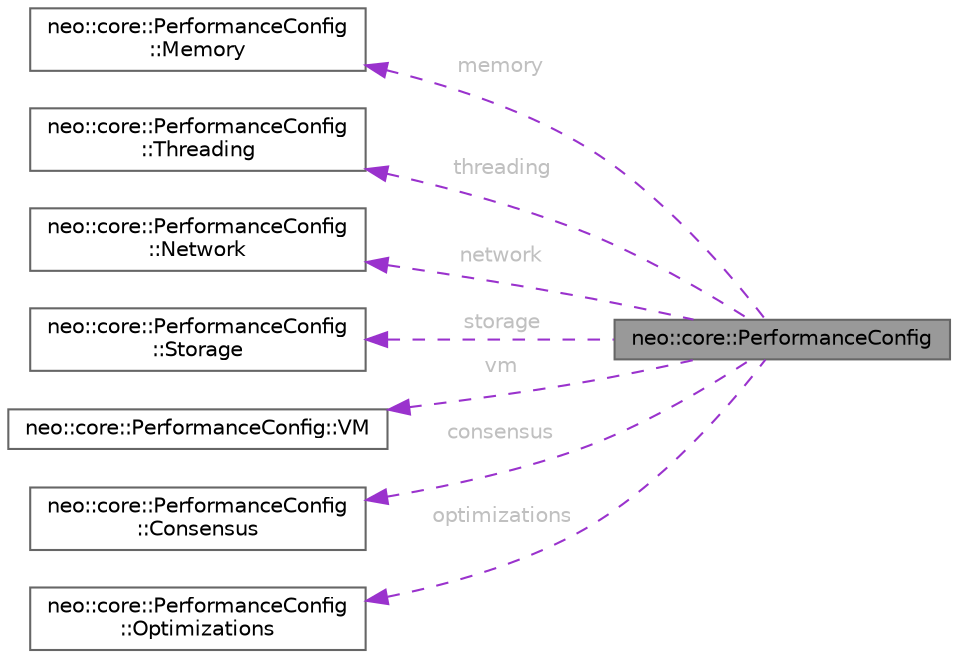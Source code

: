 digraph "neo::core::PerformanceConfig"
{
 // LATEX_PDF_SIZE
  bgcolor="transparent";
  edge [fontname=Helvetica,fontsize=10,labelfontname=Helvetica,labelfontsize=10];
  node [fontname=Helvetica,fontsize=10,shape=box,height=0.2,width=0.4];
  rankdir="LR";
  Node1 [id="Node000001",label="neo::core::PerformanceConfig",height=0.2,width=0.4,color="gray40", fillcolor="grey60", style="filled", fontcolor="black",tooltip="Performance configuration settings for the Neo system."];
  Node2 -> Node1 [id="edge1_Node000001_Node000002",dir="back",color="darkorchid3",style="dashed",tooltip=" ",label=<<TABLE CELLBORDER="0" BORDER="0"><TR><TD VALIGN="top" ALIGN="LEFT" CELLPADDING="1" CELLSPACING="0">memory</TD></TR>
</TABLE>> ,fontcolor="grey" ];
  Node2 [id="Node000002",label="neo::core::PerformanceConfig\l::Memory",height=0.2,width=0.4,color="gray40", fillcolor="white", style="filled",URL="$structneo_1_1core_1_1_performance_config_1_1_memory.html",tooltip=" "];
  Node3 -> Node1 [id="edge2_Node000001_Node000003",dir="back",color="darkorchid3",style="dashed",tooltip=" ",label=<<TABLE CELLBORDER="0" BORDER="0"><TR><TD VALIGN="top" ALIGN="LEFT" CELLPADDING="1" CELLSPACING="0">threading</TD></TR>
</TABLE>> ,fontcolor="grey" ];
  Node3 [id="Node000003",label="neo::core::PerformanceConfig\l::Threading",height=0.2,width=0.4,color="gray40", fillcolor="white", style="filled",URL="$structneo_1_1core_1_1_performance_config_1_1_threading.html",tooltip=" "];
  Node4 -> Node1 [id="edge3_Node000001_Node000004",dir="back",color="darkorchid3",style="dashed",tooltip=" ",label=<<TABLE CELLBORDER="0" BORDER="0"><TR><TD VALIGN="top" ALIGN="LEFT" CELLPADDING="1" CELLSPACING="0">network</TD></TR>
</TABLE>> ,fontcolor="grey" ];
  Node4 [id="Node000004",label="neo::core::PerformanceConfig\l::Network",height=0.2,width=0.4,color="gray40", fillcolor="white", style="filled",URL="$structneo_1_1core_1_1_performance_config_1_1_network.html",tooltip=" "];
  Node5 -> Node1 [id="edge4_Node000001_Node000005",dir="back",color="darkorchid3",style="dashed",tooltip=" ",label=<<TABLE CELLBORDER="0" BORDER="0"><TR><TD VALIGN="top" ALIGN="LEFT" CELLPADDING="1" CELLSPACING="0">storage</TD></TR>
</TABLE>> ,fontcolor="grey" ];
  Node5 [id="Node000005",label="neo::core::PerformanceConfig\l::Storage",height=0.2,width=0.4,color="gray40", fillcolor="white", style="filled",URL="$structneo_1_1core_1_1_performance_config_1_1_storage.html",tooltip=" "];
  Node6 -> Node1 [id="edge5_Node000001_Node000006",dir="back",color="darkorchid3",style="dashed",tooltip=" ",label=<<TABLE CELLBORDER="0" BORDER="0"><TR><TD VALIGN="top" ALIGN="LEFT" CELLPADDING="1" CELLSPACING="0">vm</TD></TR>
</TABLE>> ,fontcolor="grey" ];
  Node6 [id="Node000006",label="neo::core::PerformanceConfig::VM",height=0.2,width=0.4,color="gray40", fillcolor="white", style="filled",URL="$structneo_1_1core_1_1_performance_config_1_1_v_m.html",tooltip=" "];
  Node7 -> Node1 [id="edge6_Node000001_Node000007",dir="back",color="darkorchid3",style="dashed",tooltip=" ",label=<<TABLE CELLBORDER="0" BORDER="0"><TR><TD VALIGN="top" ALIGN="LEFT" CELLPADDING="1" CELLSPACING="0">consensus</TD></TR>
</TABLE>> ,fontcolor="grey" ];
  Node7 [id="Node000007",label="neo::core::PerformanceConfig\l::Consensus",height=0.2,width=0.4,color="gray40", fillcolor="white", style="filled",URL="$structneo_1_1core_1_1_performance_config_1_1_consensus.html",tooltip=" "];
  Node8 -> Node1 [id="edge7_Node000001_Node000008",dir="back",color="darkorchid3",style="dashed",tooltip=" ",label=<<TABLE CELLBORDER="0" BORDER="0"><TR><TD VALIGN="top" ALIGN="LEFT" CELLPADDING="1" CELLSPACING="0">optimizations</TD></TR>
</TABLE>> ,fontcolor="grey" ];
  Node8 [id="Node000008",label="neo::core::PerformanceConfig\l::Optimizations",height=0.2,width=0.4,color="gray40", fillcolor="white", style="filled",URL="$structneo_1_1core_1_1_performance_config_1_1_optimizations.html",tooltip=" "];
}
